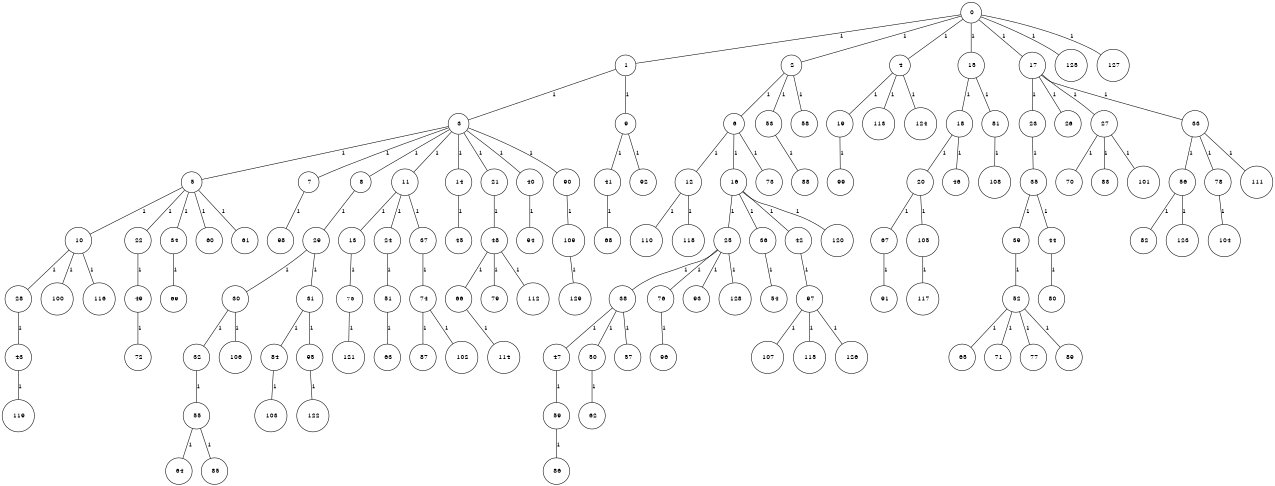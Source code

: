 graph G {
size="8.5,11;"
ratio = "expand;"
fixedsize="true;"
overlap="scale;"
node[shape=circle,width=.12,hight=.12,fontsize=12]
edge[fontsize=12]

0[label=" 0" color=black, pos="0.71459223,2.1224982!"];
1[label=" 1" color=black, pos="2.8086793,2.9242689!"];
2[label=" 2" color=black, pos="0.49361052,1.9522491!"];
3[label=" 3" color=black, pos="1.0539572,0.24597023!"];
4[label=" 4" color=black, pos="2.1399971,2.6705014!"];
5[label=" 5" color=black, pos="1.8848719,0.041086242!"];
6[label=" 6" color=black, pos="2.6694543,1.9485031!"];
7[label=" 7" color=black, pos="0.94844587,0.55473754!"];
8[label=" 8" color=black, pos="1.1598431,2.8738267!"];
9[label=" 9" color=black, pos="0.67599661,1.4840824!"];
10[label=" 10" color=black, pos="2.235931,2.3751032!"];
11[label=" 11" color=black, pos="0.90038211,0.21798231!"];
12[label=" 12" color=black, pos="2.0400215,2.4819731!"];
13[label=" 13" color=black, pos="1.3639635,1.2423528!"];
14[label=" 14" color=black, pos="0.11767634,0.23145455!"];
15[label=" 15" color=black, pos="2.323016,1.7291603!"];
16[label=" 16" color=black, pos="0.46342779,2.4513816!"];
17[label=" 17" color=black, pos="1.4010826,2.3090315!"];
18[label=" 18" color=black, pos="0.37179544,0.92690177!"];
19[label=" 19" color=black, pos="0.3052082,2.3125568!"];
20[label=" 20" color=black, pos="2.0333678,2.2701231!"];
21[label=" 21" color=black, pos="0.31758927,0.43074909!"];
22[label=" 22" color=black, pos="0.70333179,2.5013878!"];
23[label=" 23" color=black, pos="1.4483957,0.50920699!"];
24[label=" 24" color=black, pos="1.8335351,1.0512479!"];
25[label=" 25" color=black, pos="0.89605255,1.8716313!"];
26[label=" 26" color=black, pos="0.044414199,0.54002554!"];
27[label=" 27" color=black, pos="2.9434171,2.6948521!"];
28[label=" 28" color=black, pos="2.6471123,1.3741163!"];
29[label=" 29" color=black, pos="0.47745112,2.3999671!"];
30[label=" 30" color=black, pos="2.467069,0.20713073!"];
31[label=" 31" color=black, pos="1.1319031,2.8272882!"];
32[label=" 32" color=black, pos="1.6769263,0.20005596!"];
33[label=" 33" color=black, pos="0.23881561,1.8408269!"];
34[label=" 34" color=black, pos="0.87022032,2.6328522!"];
35[label=" 35" color=black, pos="1.2334347,0.79042245!"];
36[label=" 36" color=black, pos="0.29267952,0.84524854!"];
37[label=" 37" color=black, pos="2.9694041,0.95091357!"];
38[label=" 38" color=black, pos="2.1465707,0.35193783!"];
39[label=" 39" color=black, pos="0.87438202,2.243912!"];
40[label=" 40" color=black, pos="2.0577622,2.1242872!"];
41[label=" 41" color=black, pos="1.5156553,0.57980767!"];
42[label=" 42" color=black, pos="2.3459664,0.19951303!"];
43[label=" 43" color=black, pos="0.5403642,2.4599482!"];
44[label=" 44" color=black, pos="1.1544742,0.60317437!"];
45[label=" 45" color=black, pos="1.5504124,2.5603514!"];
46[label=" 46" color=black, pos="2.7121322,1.9754568!"];
47[label=" 47" color=black, pos="1.0915153,0.13782258!"];
48[label=" 48" color=black, pos="2.6633369,0.44585543!"];
49[label=" 49" color=black, pos="0.22722382,2.5648677!"];
50[label=" 50" color=black, pos="1.238323,2.1525914!"];
51[label=" 51" color=black, pos="2.7543162,1.6117309!"];
52[label=" 52" color=black, pos="1.9177364,2.0326687!"];
53[label=" 53" color=black, pos="0.76899321,0.16513184!"];
54[label=" 54" color=black, pos="0.5053094,0.067639689!"];
55[label=" 55" color=black, pos="2.3599576,2.7461023!"];
56[label=" 56" color=black, pos="0.46757203,0.20228658!"];
57[label=" 57" color=black, pos="2.2176208,2.2679861!"];
58[label=" 58" color=black, pos="1.531535,0.23463099!"];
59[label=" 59" color=black, pos="0.033117175,1.1946416!"];
60[label=" 60" color=black, pos="2.0612672,2.4190023!"];
61[label=" 61" color=black, pos="1.8203305,0.31138581!"];
62[label=" 62" color=black, pos="0.72472282,0.92246466!"];
63[label=" 63" color=black, pos="2.5844878,2.1079748!"];
64[label=" 64" color=black, pos="1.8605247,1.7468556!"];
65[label=" 65" color=black, pos="1.0774157,0.53408931!"];
66[label=" 66" color=black, pos="0.4354193,0.8948019!"];
67[label=" 67" color=black, pos="1.6150822,1.41939!"];
68[label=" 68" color=black, pos="1.3167539,0.50660972!"];
69[label=" 69" color=black, pos="1.4225264,2.4627244!"];
70[label=" 70" color=black, pos="1.197021,2.2319297!"];
71[label=" 71" color=black, pos="1.053756,1.8335686!"];
72[label=" 72" color=black, pos="2.6501659,0.99242623!"];
73[label=" 73" color=black, pos="0.59526599,0.33653225!"];
74[label=" 74" color=black, pos="0.29523584,0.49922177!"];
75[label=" 75" color=black, pos="2.3207777,1.5866674!"];
76[label=" 76" color=black, pos="1.7570041,2.7746161!"];
77[label=" 77" color=black, pos="2.9112726,1.3267798!"];
78[label=" 78" color=black, pos="0.62252957,2.8898025!"];
79[label=" 79" color=black, pos="0.89861393,1.5905663!"];
80[label=" 80" color=black, pos="1.3037953,0.27636139!"];
81[label=" 81" color=black, pos="2.1095081,2.9297466!"];
82[label=" 82" color=black, pos="1.8442278,2.315062!"];
83[label=" 83" color=black, pos="0.34758011,1.8025371!"];
84[label=" 84" color=black, pos="0.99500647,2.2841147!"];
85[label=" 85" color=black, pos="2.8144937,1.0145728!"];
86[label=" 86" color=black, pos="2.169604,0.11330888!"];
87[label=" 87" color=black, pos="0.62774629,0.6169977!"];
88[label=" 88" color=black, pos="1.2868678,0.83060285!"];
89[label=" 89" color=black, pos="2.5062527,2.8011198!"];
90[label=" 90" color=black, pos="0.18931775,2.515486!"];
91[label=" 91" color=black, pos="2.0179111,1.6414821!"];
92[label=" 92" color=black, pos="1.8951763,0.91919671!"];
93[label=" 93" color=black, pos="2.5364913,1.1466933!"];
94[label=" 94" color=black, pos="1.8381447,0.77431312!"];
95[label=" 95" color=black, pos="1.9638774,0.39743257!"];
96[label=" 96" color=black, pos="0.28466991,2.647121!"];
97[label=" 97" color=black, pos="0.98838483,1.1414032!"];
98[label=" 98" color=black, pos="0.56442257,2.7146004!"];
99[label=" 99" color=black, pos="2.9749123,0.59525131!"];
100[label=" 100" color=black, pos="1.2816793,2.5797586!"];
101[label=" 101" color=black, pos="0.4482175,1.5242658!"];
102[label=" 102" color=black, pos="1.986454,2.7522532!"];
103[label=" 103" color=black, pos="0.68988972,2.2010765!"];
104[label=" 104" color=black, pos="0.37772119,0.76548227!"];
105[label=" 105" color=black, pos="1.2964383,1.5438086!"];
106[label=" 106" color=black, pos="0.56377461,0.44319459!"];
107[label=" 107" color=black, pos="2.6144916,0.40877547!"];
108[label=" 108" color=black, pos="2.5528939,0.71434138!"];
109[label=" 109" color=black, pos="2.7149859,0.28747364!"];
110[label=" 110" color=black, pos="1.5371861,0.65177132!"];
111[label=" 111" color=black, pos="0.18941262,2.2016354!"];
112[label=" 112" color=black, pos="0.70104535,2.9332398!"];
113[label=" 113" color=black, pos="2.8740031,0.85834454!"];
114[label=" 114" color=black, pos="1.7354575,2.9764646!"];
115[label=" 115" color=black, pos="2.339985,2.2461199!"];
116[label=" 116" color=black, pos="0.37377414,1.8939904!"];
117[label=" 117" color=black, pos="2.1990685,1.7902!"];
118[label=" 118" color=black, pos="0.22119087,0.96333032!"];
119[label=" 119" color=black, pos="1.2948192,0.97773732!"];
120[label=" 120" color=black, pos="0.13208342,0.99334816!"];
121[label=" 121" color=black, pos="0.38802563,1.4438643!"];
122[label=" 122" color=black, pos="2.1532318,1.4734322!"];
123[label=" 123" color=black, pos="1.805569,2.3860958!"];
124[label=" 124" color=black, pos="1.6800135,1.2681032!"];
125[label=" 125" color=black, pos="0.46155024,2.6153365!"];
126[label=" 126" color=black, pos="0.50027452,1.0933446!"];
127[label=" 127" color=black, pos="0.7436325,1.7909582!"];
128[label=" 128" color=black, pos="1.9820591,0.88180248!"];
129[label=" 129" color=black, pos="0.63599904,2.4935679!"];
0--1[label="1"]
0--2[label="1"]
0--4[label="1"]
0--15[label="1"]
0--17[label="1"]
0--125[label="1"]
0--127[label="1"]
1--3[label="1"]
1--9[label="1"]
2--6[label="1"]
2--53[label="1"]
2--58[label="1"]
3--5[label="1"]
3--7[label="1"]
3--8[label="1"]
3--11[label="1"]
3--14[label="1"]
3--21[label="1"]
3--40[label="1"]
3--90[label="1"]
4--19[label="1"]
4--113[label="1"]
4--124[label="1"]
5--10[label="1"]
5--22[label="1"]
5--34[label="1"]
5--60[label="1"]
5--61[label="1"]
6--12[label="1"]
6--16[label="1"]
6--73[label="1"]
7--98[label="1"]
8--29[label="1"]
9--41[label="1"]
9--92[label="1"]
10--28[label="1"]
10--100[label="1"]
10--116[label="1"]
11--13[label="1"]
11--24[label="1"]
11--37[label="1"]
12--110[label="1"]
12--118[label="1"]
13--75[label="1"]
14--45[label="1"]
15--18[label="1"]
15--81[label="1"]
16--25[label="1"]
16--36[label="1"]
16--42[label="1"]
16--120[label="1"]
17--23[label="1"]
17--26[label="1"]
17--27[label="1"]
17--33[label="1"]
18--20[label="1"]
18--46[label="1"]
19--99[label="1"]
20--67[label="1"]
20--105[label="1"]
21--48[label="1"]
22--49[label="1"]
23--35[label="1"]
24--51[label="1"]
25--38[label="1"]
25--76[label="1"]
25--93[label="1"]
25--128[label="1"]
27--70[label="1"]
27--83[label="1"]
27--101[label="1"]
28--43[label="1"]
29--30[label="1"]
29--31[label="1"]
30--32[label="1"]
30--106[label="1"]
31--84[label="1"]
31--95[label="1"]
32--55[label="1"]
33--56[label="1"]
33--78[label="1"]
33--111[label="1"]
34--69[label="1"]
35--39[label="1"]
35--44[label="1"]
36--54[label="1"]
37--74[label="1"]
38--47[label="1"]
38--50[label="1"]
38--57[label="1"]
39--52[label="1"]
40--94[label="1"]
41--68[label="1"]
42--97[label="1"]
43--119[label="1"]
44--80[label="1"]
47--59[label="1"]
48--66[label="1"]
48--79[label="1"]
48--112[label="1"]
49--72[label="1"]
50--62[label="1"]
51--63[label="1"]
52--65[label="1"]
52--71[label="1"]
52--77[label="1"]
52--89[label="1"]
53--88[label="1"]
55--64[label="1"]
55--85[label="1"]
56--82[label="1"]
56--123[label="1"]
59--86[label="1"]
66--114[label="1"]
67--91[label="1"]
74--87[label="1"]
74--102[label="1"]
75--121[label="1"]
76--96[label="1"]
78--104[label="1"]
81--108[label="1"]
84--103[label="1"]
90--109[label="1"]
95--122[label="1"]
97--107[label="1"]
97--115[label="1"]
97--126[label="1"]
105--117[label="1"]
109--129[label="1"]

}
